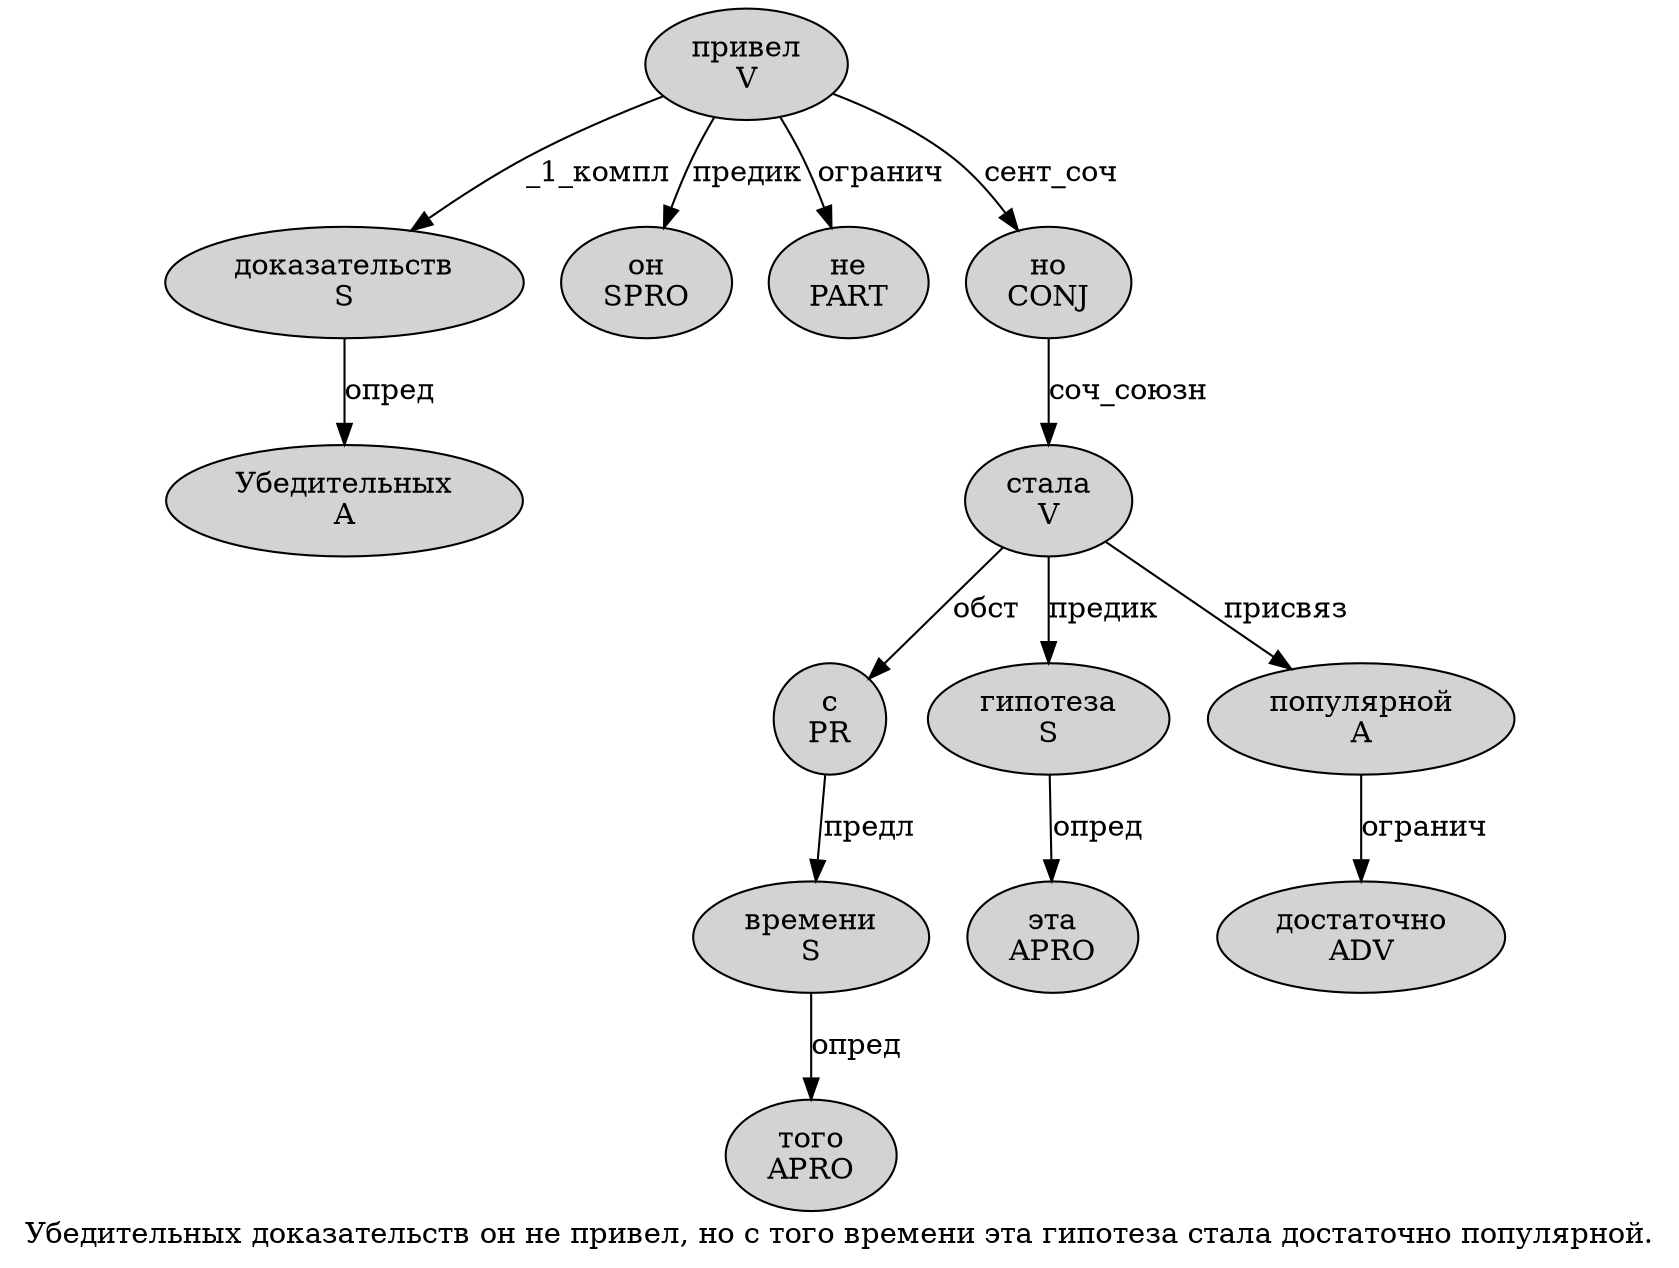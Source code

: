 digraph SENTENCE_963 {
	graph [label="Убедительных доказательств он не привел, но с того времени эта гипотеза стала достаточно популярной."]
	node [style=filled]
		0 [label="Убедительных
A" color="" fillcolor=lightgray penwidth=1 shape=ellipse]
		1 [label="доказательств
S" color="" fillcolor=lightgray penwidth=1 shape=ellipse]
		2 [label="он
SPRO" color="" fillcolor=lightgray penwidth=1 shape=ellipse]
		3 [label="не
PART" color="" fillcolor=lightgray penwidth=1 shape=ellipse]
		4 [label="привел
V" color="" fillcolor=lightgray penwidth=1 shape=ellipse]
		6 [label="но
CONJ" color="" fillcolor=lightgray penwidth=1 shape=ellipse]
		7 [label="с
PR" color="" fillcolor=lightgray penwidth=1 shape=ellipse]
		8 [label="того
APRO" color="" fillcolor=lightgray penwidth=1 shape=ellipse]
		9 [label="времени
S" color="" fillcolor=lightgray penwidth=1 shape=ellipse]
		10 [label="эта
APRO" color="" fillcolor=lightgray penwidth=1 shape=ellipse]
		11 [label="гипотеза
S" color="" fillcolor=lightgray penwidth=1 shape=ellipse]
		12 [label="стала
V" color="" fillcolor=lightgray penwidth=1 shape=ellipse]
		13 [label="достаточно
ADV" color="" fillcolor=lightgray penwidth=1 shape=ellipse]
		14 [label="популярной
A" color="" fillcolor=lightgray penwidth=1 shape=ellipse]
			9 -> 8 [label="опред"]
			6 -> 12 [label="соч_союзн"]
			12 -> 7 [label="обст"]
			12 -> 11 [label="предик"]
			12 -> 14 [label="присвяз"]
			11 -> 10 [label="опред"]
			14 -> 13 [label="огранич"]
			7 -> 9 [label="предл"]
			4 -> 1 [label="_1_компл"]
			4 -> 2 [label="предик"]
			4 -> 3 [label="огранич"]
			4 -> 6 [label="сент_соч"]
			1 -> 0 [label="опред"]
}